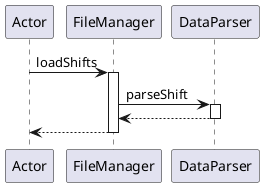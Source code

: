 @startuml
participant Actor
Actor -> FileManager : loadShifts
activate FileManager
FileManager -> DataParser : parseShift
activate DataParser
DataParser --> FileManager
deactivate DataParser
return
@enduml